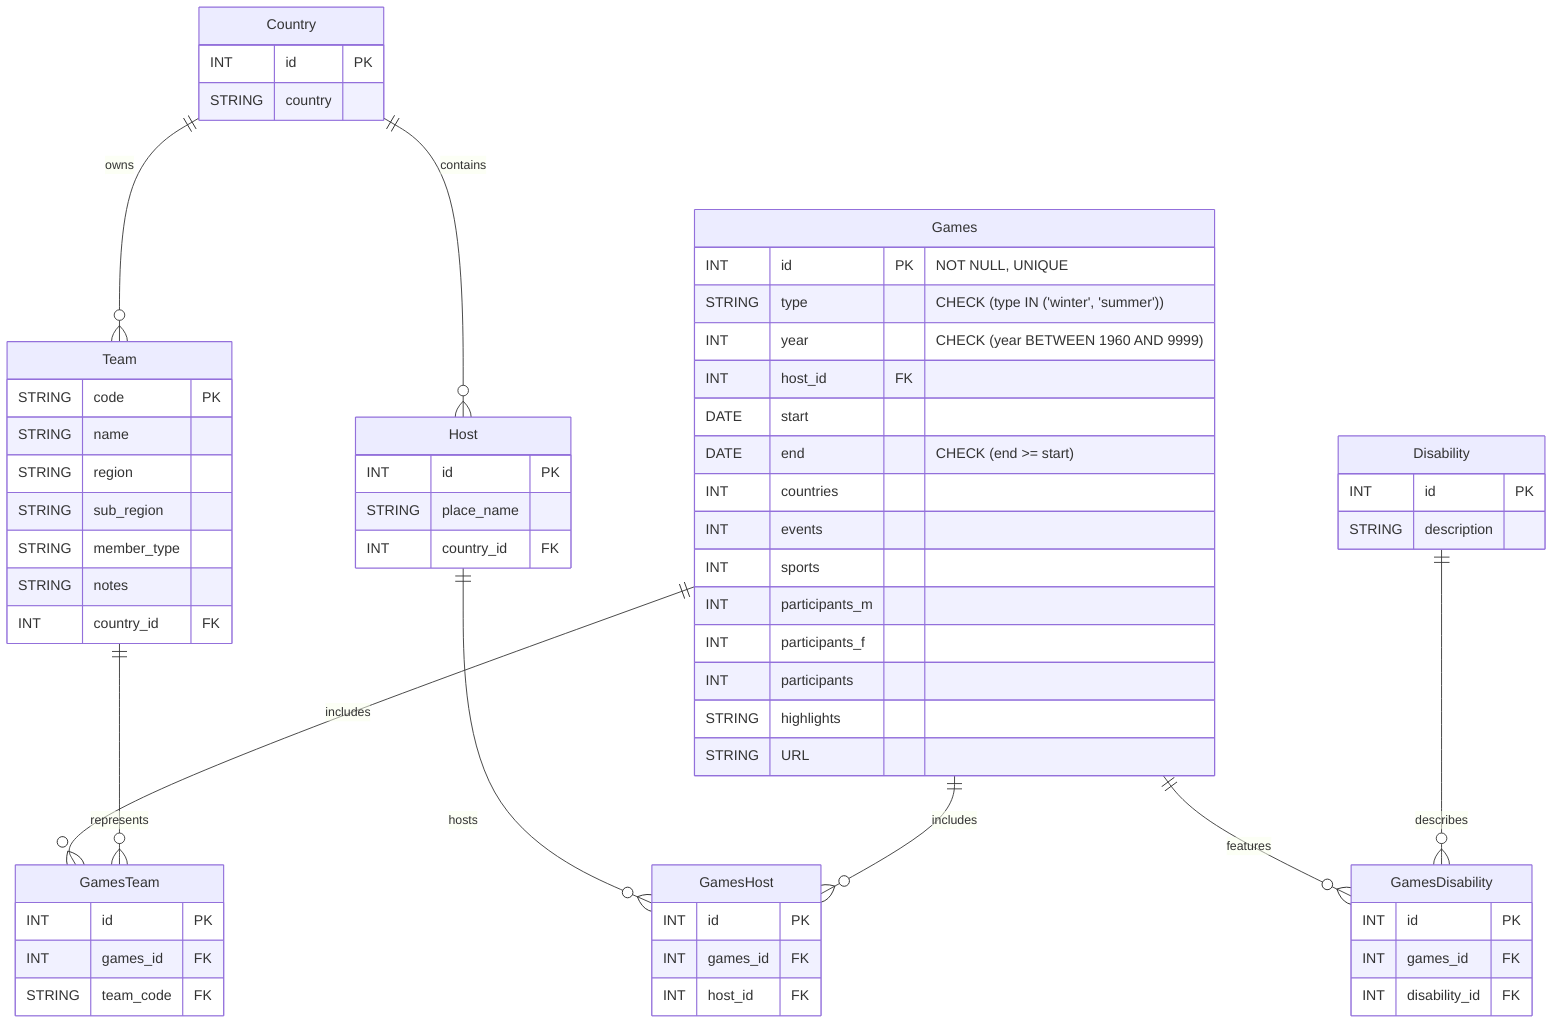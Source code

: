 erDiagram
  Country {
    INT id PK
    STRING country
  }

  Team {
    STRING code PK
    STRING name
    STRING region
    STRING sub_region
    STRING member_type
    STRING notes
    INT country_id FK
  }

  Games {
    INT id PK "NOT NULL, UNIQUE"
    STRING type "CHECK (type IN ('winter', 'summer'))"
    INT year "CHECK (year BETWEEN 1960 AND 9999)"
    INT host_id FK
    DATE start
    DATE end "CHECK (end >= start)"
    INT countries
    INT events
    INT sports
    INT participants_m
    INT participants_f
    INT participants
    STRING highlights
    STRING URL
  }

  Host {
    INT id PK
    STRING place_name
    INT country_id FK
  }

  GamesHost {
    INT id PK
    INT games_id FK
    INT host_id FK
  }

  GamesTeam {
    INT id PK
    INT games_id FK
    STRING team_code FK
  }

  Disability {
    INT id PK
    STRING description
  }

  GamesDisability {
    INT id PK
    INT games_id FK
    INT disability_id FK
  }

  Country ||--o{ Team : owns
  Country ||--o{ Host : contains
  Host ||--o{ GamesHost : hosts
  Games ||--o{ GamesHost : includes
  Games ||--o{ GamesTeam : includes
  Team ||--o{ GamesTeam : represents
  Games ||--o{ GamesDisability : features
  Disability ||--o{ GamesDisability : describes